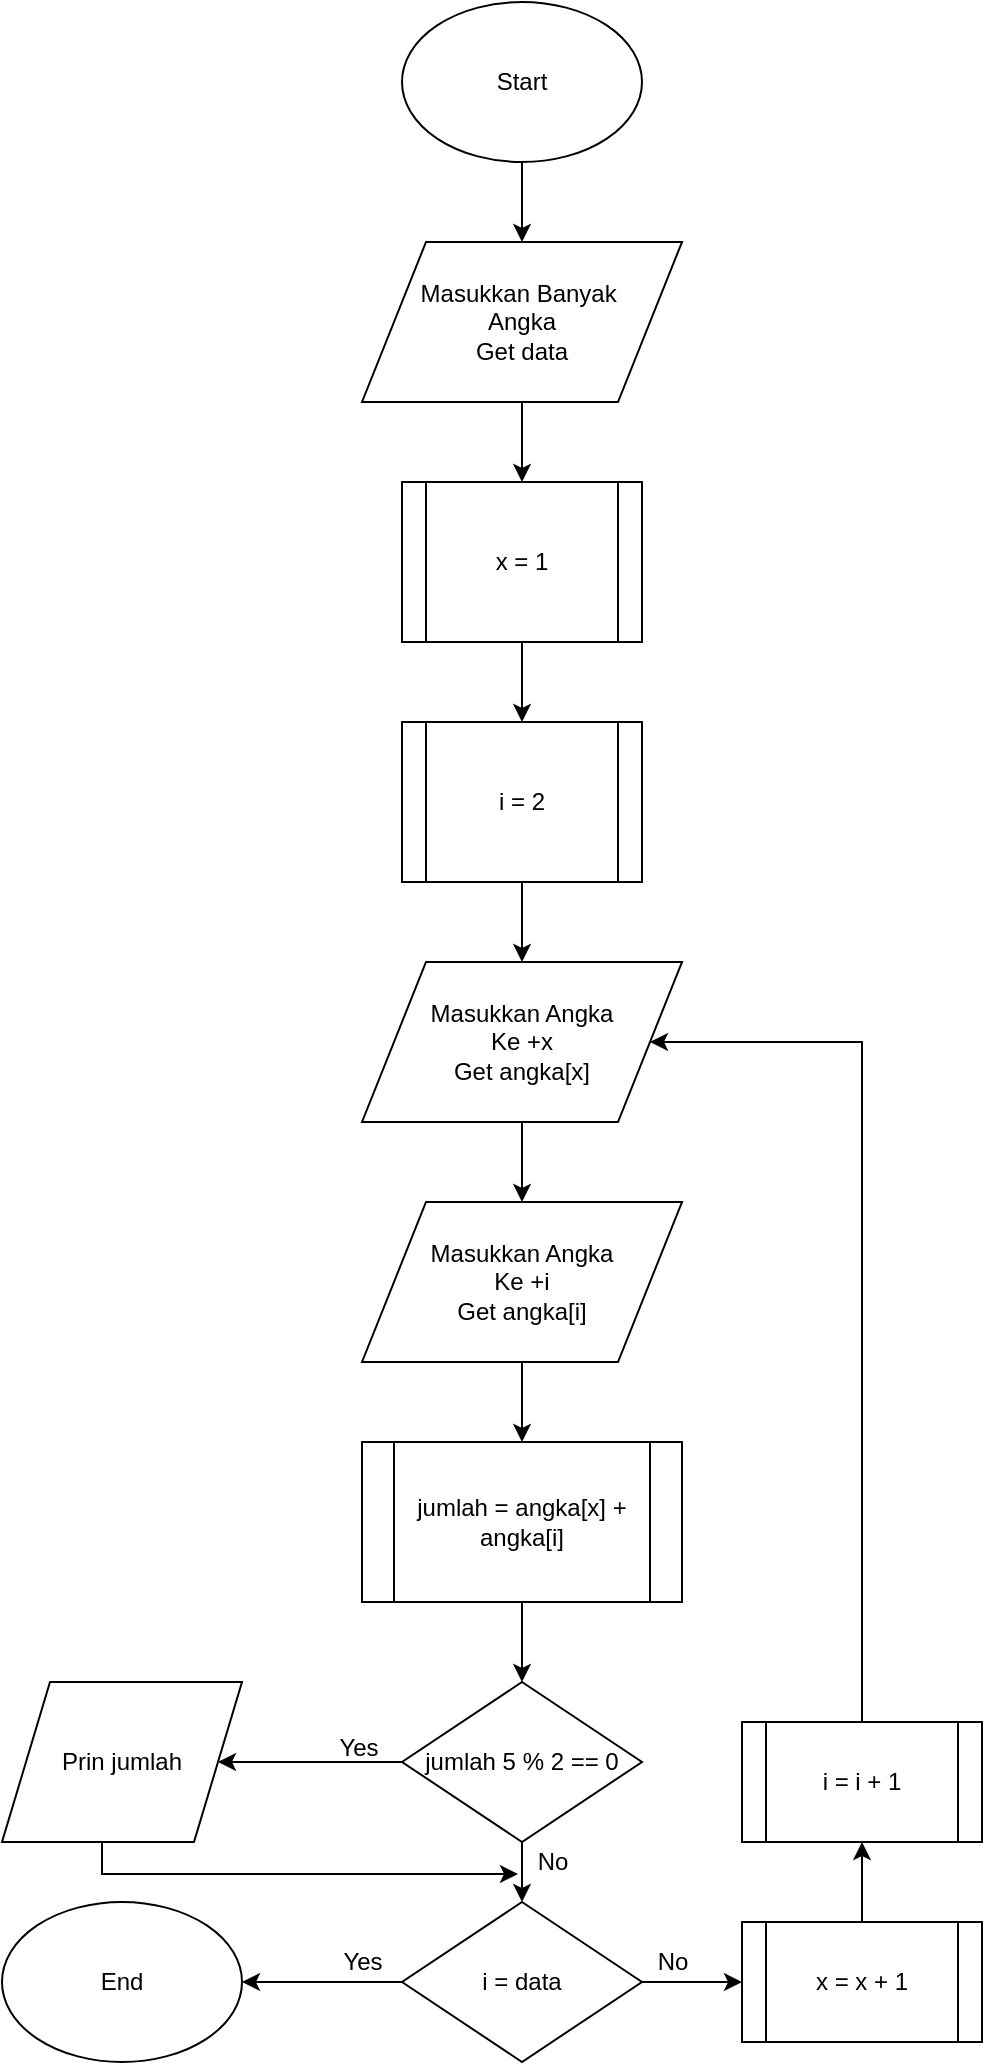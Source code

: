 <mxfile version="12.9.3" type="device"><diagram id="FUhg4fRDjWw4yxyhMWfZ" name="Halaman-1"><mxGraphModel dx="852" dy="534" grid="1" gridSize="10" guides="1" tooltips="1" connect="1" arrows="1" fold="1" page="1" pageScale="1" pageWidth="850" pageHeight="1100" math="0" shadow="0"><root><mxCell id="0"/><mxCell id="1" parent="0"/><mxCell id="2uSsekyEal5JRQYlFpaj-4" value="" style="edgeStyle=orthogonalEdgeStyle;rounded=0;orthogonalLoop=1;jettySize=auto;html=1;" edge="1" parent="1" source="2uSsekyEal5JRQYlFpaj-1" target="2uSsekyEal5JRQYlFpaj-3"><mxGeometry relative="1" as="geometry"/></mxCell><mxCell id="2uSsekyEal5JRQYlFpaj-1" value="Start" style="ellipse;whiteSpace=wrap;html=1;" vertex="1" parent="1"><mxGeometry x="360" y="20" width="120" height="80" as="geometry"/></mxCell><mxCell id="2uSsekyEal5JRQYlFpaj-8" value="" style="edgeStyle=orthogonalEdgeStyle;rounded=0;orthogonalLoop=1;jettySize=auto;html=1;" edge="1" parent="1" source="2uSsekyEal5JRQYlFpaj-3" target="2uSsekyEal5JRQYlFpaj-5"><mxGeometry relative="1" as="geometry"/></mxCell><mxCell id="2uSsekyEal5JRQYlFpaj-3" value="Masukkan Banyak&amp;nbsp;&lt;br&gt;Angka&lt;br&gt;Get data" style="shape=parallelogram;perimeter=parallelogramPerimeter;whiteSpace=wrap;html=1;" vertex="1" parent="1"><mxGeometry x="340" y="140" width="160" height="80" as="geometry"/></mxCell><mxCell id="2uSsekyEal5JRQYlFpaj-7" value="" style="edgeStyle=orthogonalEdgeStyle;rounded=0;orthogonalLoop=1;jettySize=auto;html=1;" edge="1" parent="1" source="2uSsekyEal5JRQYlFpaj-5" target="2uSsekyEal5JRQYlFpaj-6"><mxGeometry relative="1" as="geometry"/></mxCell><mxCell id="2uSsekyEal5JRQYlFpaj-5" value="x = 1" style="shape=process;whiteSpace=wrap;html=1;backgroundOutline=1;" vertex="1" parent="1"><mxGeometry x="360" y="260" width="120" height="80" as="geometry"/></mxCell><mxCell id="2uSsekyEal5JRQYlFpaj-12" value="" style="edgeStyle=orthogonalEdgeStyle;rounded=0;orthogonalLoop=1;jettySize=auto;html=1;" edge="1" parent="1" source="2uSsekyEal5JRQYlFpaj-6" target="2uSsekyEal5JRQYlFpaj-9"><mxGeometry relative="1" as="geometry"/></mxCell><mxCell id="2uSsekyEal5JRQYlFpaj-6" value="i = 2" style="shape=process;whiteSpace=wrap;html=1;backgroundOutline=1;" vertex="1" parent="1"><mxGeometry x="360" y="380" width="120" height="80" as="geometry"/></mxCell><mxCell id="2uSsekyEal5JRQYlFpaj-11" value="" style="edgeStyle=orthogonalEdgeStyle;rounded=0;orthogonalLoop=1;jettySize=auto;html=1;" edge="1" parent="1" source="2uSsekyEal5JRQYlFpaj-9" target="2uSsekyEal5JRQYlFpaj-10"><mxGeometry relative="1" as="geometry"/></mxCell><mxCell id="2uSsekyEal5JRQYlFpaj-9" value="Masukkan Angka&lt;br&gt;Ke +x&lt;br&gt;Get angka[x]" style="shape=parallelogram;perimeter=parallelogramPerimeter;whiteSpace=wrap;html=1;" vertex="1" parent="1"><mxGeometry x="340" y="500" width="160" height="80" as="geometry"/></mxCell><mxCell id="2uSsekyEal5JRQYlFpaj-14" value="" style="edgeStyle=orthogonalEdgeStyle;rounded=0;orthogonalLoop=1;jettySize=auto;html=1;" edge="1" parent="1" source="2uSsekyEal5JRQYlFpaj-10" target="2uSsekyEal5JRQYlFpaj-13"><mxGeometry relative="1" as="geometry"/></mxCell><mxCell id="2uSsekyEal5JRQYlFpaj-10" value="Masukkan Angka&lt;br&gt;Ke +i&lt;br&gt;Get angka[i]" style="shape=parallelogram;perimeter=parallelogramPerimeter;whiteSpace=wrap;html=1;" vertex="1" parent="1"><mxGeometry x="340" y="620" width="160" height="80" as="geometry"/></mxCell><mxCell id="2uSsekyEal5JRQYlFpaj-16" value="" style="edgeStyle=orthogonalEdgeStyle;rounded=0;orthogonalLoop=1;jettySize=auto;html=1;" edge="1" parent="1" source="2uSsekyEal5JRQYlFpaj-13" target="2uSsekyEal5JRQYlFpaj-15"><mxGeometry relative="1" as="geometry"/></mxCell><mxCell id="2uSsekyEal5JRQYlFpaj-13" value="jumlah = angka[x] + angka[i]" style="shape=process;whiteSpace=wrap;html=1;backgroundOutline=1;" vertex="1" parent="1"><mxGeometry x="340" y="740" width="160" height="80" as="geometry"/></mxCell><mxCell id="2uSsekyEal5JRQYlFpaj-18" style="edgeStyle=orthogonalEdgeStyle;rounded=0;orthogonalLoop=1;jettySize=auto;html=1;" edge="1" parent="1" source="2uSsekyEal5JRQYlFpaj-15" target="2uSsekyEal5JRQYlFpaj-17"><mxGeometry relative="1" as="geometry"/></mxCell><mxCell id="2uSsekyEal5JRQYlFpaj-22" value="" style="edgeStyle=orthogonalEdgeStyle;rounded=0;orthogonalLoop=1;jettySize=auto;html=1;" edge="1" parent="1" source="2uSsekyEal5JRQYlFpaj-15" target="2uSsekyEal5JRQYlFpaj-20"><mxGeometry relative="1" as="geometry"/></mxCell><mxCell id="2uSsekyEal5JRQYlFpaj-15" value="jumlah 5 % 2 == 0" style="rhombus;whiteSpace=wrap;html=1;" vertex="1" parent="1"><mxGeometry x="360" y="860" width="120" height="80" as="geometry"/></mxCell><mxCell id="2uSsekyEal5JRQYlFpaj-23" style="edgeStyle=orthogonalEdgeStyle;rounded=0;orthogonalLoop=1;jettySize=auto;html=1;entryX=-0.067;entryY=0.8;entryDx=0;entryDy=0;entryPerimeter=0;" edge="1" parent="1" source="2uSsekyEal5JRQYlFpaj-17" target="2uSsekyEal5JRQYlFpaj-24"><mxGeometry relative="1" as="geometry"><Array as="points"><mxPoint x="210" y="956"/></Array></mxGeometry></mxCell><mxCell id="2uSsekyEal5JRQYlFpaj-17" value="Prin jumlah" style="shape=parallelogram;perimeter=parallelogramPerimeter;whiteSpace=wrap;html=1;" vertex="1" parent="1"><mxGeometry x="160" y="860" width="120" height="80" as="geometry"/></mxCell><mxCell id="2uSsekyEal5JRQYlFpaj-19" value="Yes" style="text;html=1;align=center;verticalAlign=middle;resizable=0;points=[];autosize=1;" vertex="1" parent="1"><mxGeometry x="318" y="883" width="40" height="20" as="geometry"/></mxCell><mxCell id="2uSsekyEal5JRQYlFpaj-26" value="" style="edgeStyle=orthogonalEdgeStyle;rounded=0;orthogonalLoop=1;jettySize=auto;html=1;" edge="1" parent="1" source="2uSsekyEal5JRQYlFpaj-20" target="2uSsekyEal5JRQYlFpaj-25"><mxGeometry relative="1" as="geometry"/></mxCell><mxCell id="2uSsekyEal5JRQYlFpaj-30" value="" style="edgeStyle=orthogonalEdgeStyle;rounded=0;orthogonalLoop=1;jettySize=auto;html=1;" edge="1" parent="1" source="2uSsekyEal5JRQYlFpaj-20" target="2uSsekyEal5JRQYlFpaj-29"><mxGeometry relative="1" as="geometry"/></mxCell><mxCell id="2uSsekyEal5JRQYlFpaj-20" value="i = data" style="rhombus;whiteSpace=wrap;html=1;" vertex="1" parent="1"><mxGeometry x="360" y="970" width="120" height="80" as="geometry"/></mxCell><mxCell id="2uSsekyEal5JRQYlFpaj-24" value="No" style="text;html=1;align=center;verticalAlign=middle;resizable=0;points=[];autosize=1;" vertex="1" parent="1"><mxGeometry x="420" y="940" width="30" height="20" as="geometry"/></mxCell><mxCell id="2uSsekyEal5JRQYlFpaj-25" value="End" style="ellipse;whiteSpace=wrap;html=1;" vertex="1" parent="1"><mxGeometry x="160" y="970" width="120" height="80" as="geometry"/></mxCell><mxCell id="2uSsekyEal5JRQYlFpaj-27" value="Yes" style="text;html=1;align=center;verticalAlign=middle;resizable=0;points=[];autosize=1;" vertex="1" parent="1"><mxGeometry x="320" y="990" width="40" height="20" as="geometry"/></mxCell><mxCell id="2uSsekyEal5JRQYlFpaj-33" value="" style="edgeStyle=orthogonalEdgeStyle;rounded=0;orthogonalLoop=1;jettySize=auto;html=1;" edge="1" parent="1" source="2uSsekyEal5JRQYlFpaj-29" target="2uSsekyEal5JRQYlFpaj-32"><mxGeometry relative="1" as="geometry"/></mxCell><mxCell id="2uSsekyEal5JRQYlFpaj-29" value="x = x + 1" style="shape=process;whiteSpace=wrap;html=1;backgroundOutline=1;" vertex="1" parent="1"><mxGeometry x="530" y="980" width="120" height="60" as="geometry"/></mxCell><mxCell id="2uSsekyEal5JRQYlFpaj-34" style="edgeStyle=orthogonalEdgeStyle;rounded=0;orthogonalLoop=1;jettySize=auto;html=1;entryX=1;entryY=0.5;entryDx=0;entryDy=0;" edge="1" parent="1" source="2uSsekyEal5JRQYlFpaj-32" target="2uSsekyEal5JRQYlFpaj-9"><mxGeometry relative="1" as="geometry"><Array as="points"><mxPoint x="590" y="540"/></Array></mxGeometry></mxCell><mxCell id="2uSsekyEal5JRQYlFpaj-32" value="i = i + 1" style="shape=process;whiteSpace=wrap;html=1;backgroundOutline=1;" vertex="1" parent="1"><mxGeometry x="530" y="880" width="120" height="60" as="geometry"/></mxCell><mxCell id="2uSsekyEal5JRQYlFpaj-31" value="No" style="text;html=1;align=center;verticalAlign=middle;resizable=0;points=[];autosize=1;" vertex="1" parent="1"><mxGeometry x="480" y="990" width="30" height="20" as="geometry"/></mxCell></root></mxGraphModel></diagram></mxfile>